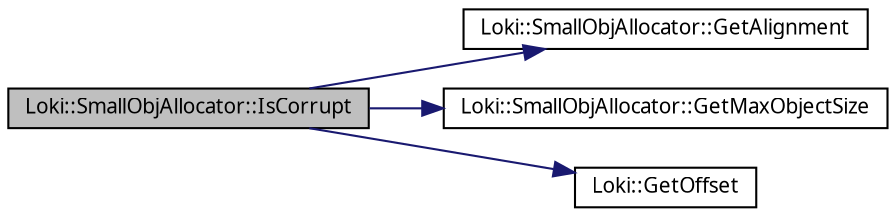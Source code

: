digraph G
{
  bgcolor="transparent";
  edge [fontname="FreeSans.ttf",fontsize=10,labelfontname="FreeSans.ttf",labelfontsize=10];
  node [fontname="FreeSans.ttf",fontsize=10,shape=record];
  rankdir=LR;
  Node1 [label="Loki::SmallObjAllocator::IsCorrupt",height=0.2,width=0.4,color="black", fillcolor="grey75", style="filled" fontcolor="black"];
  Node1 -> Node2 [color="midnightblue",fontsize=10,style="solid",fontname="FreeSans.ttf"];
  Node2 [label="Loki::SmallObjAllocator::GetAlignment",height=0.2,width=0.4,color="black",URL="$a00524.html#2af86d8e6bdfe16047d2e586ec34b3b7"];
  Node1 -> Node3 [color="midnightblue",fontsize=10,style="solid",fontname="FreeSans.ttf"];
  Node3 [label="Loki::SmallObjAllocator::GetMaxObjectSize",height=0.2,width=0.4,color="black",URL="$a00524.html#2d8f61afdfa600b9aacf7178aa167d93"];
  Node1 -> Node4 [color="midnightblue",fontsize=10,style="solid",fontname="FreeSans.ttf"];
  Node4 [label="Loki::GetOffset",height=0.2,width=0.4,color="black",URL="$a00633.html#g2f0821e243f812a3ae2abfaea51895e8"];
}

